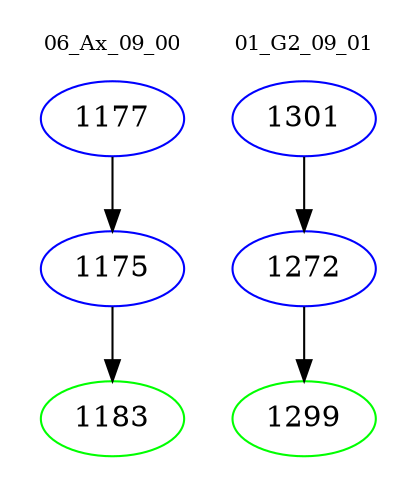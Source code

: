 digraph{
subgraph cluster_0 {
color = white
label = "06_Ax_09_00";
fontsize=10;
T0_1177 [label="1177", color="blue"]
T0_1177 -> T0_1175 [color="black"]
T0_1175 [label="1175", color="blue"]
T0_1175 -> T0_1183 [color="black"]
T0_1183 [label="1183", color="green"]
}
subgraph cluster_1 {
color = white
label = "01_G2_09_01";
fontsize=10;
T1_1301 [label="1301", color="blue"]
T1_1301 -> T1_1272 [color="black"]
T1_1272 [label="1272", color="blue"]
T1_1272 -> T1_1299 [color="black"]
T1_1299 [label="1299", color="green"]
}
}
